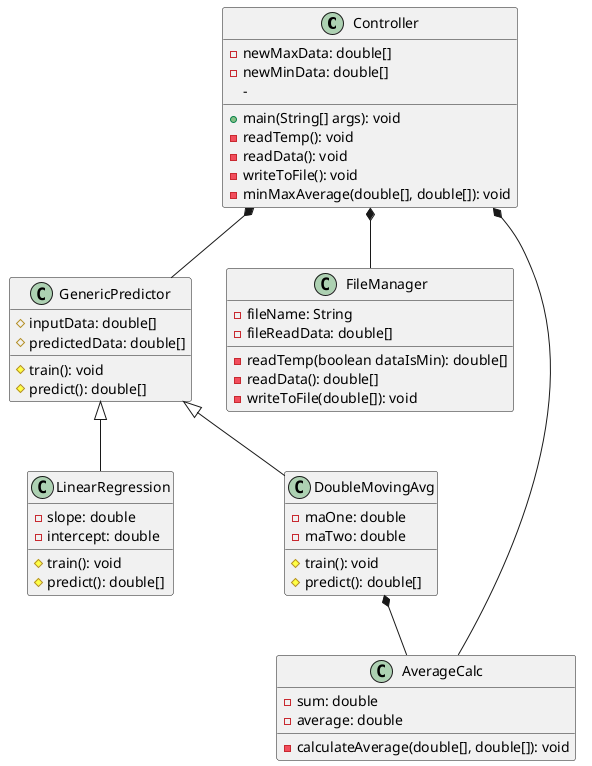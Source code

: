 @startuml "Prediction Model"

class Controller {
    -newMaxData: double[]
    -newMinData: double[]
    +main(String[] args): void
    -readTemp(): void
    -readData(): void
    -writeToFile(): void
    -minMaxAverage(double[], double[]): void
    -
}

class GenericPredictor {
    #inputData: double[]
    #predictedData: double[]
    #train(): void
    #predict(): double[]
}
class LinearRegression extends GenericPredictor {
    -slope: double
    -intercept: double
    #train(): void 
    #predict(): double[]
}

class DoubleMovingAvg extends GenericPredictor {
    -maOne: double
    -maTwo: double
    #train(): void 
    #predict(): double[]
}
class FileManager {
    -fileName: String
    -fileReadData: double[]
    -readTemp(boolean dataIsMin): double[]
    -readData(): double[]
    -writeToFile(double[]): void
}

class AverageCalc  {
    -sum: double
    -average: double
    -calculateAverage(double[], double[]): void
}

Controller *-- FileManager
Controller *-- GenericPredictor
Controller *-- AverageCalc
DoubleMovingAvg *-- AverageCalc

@enduml